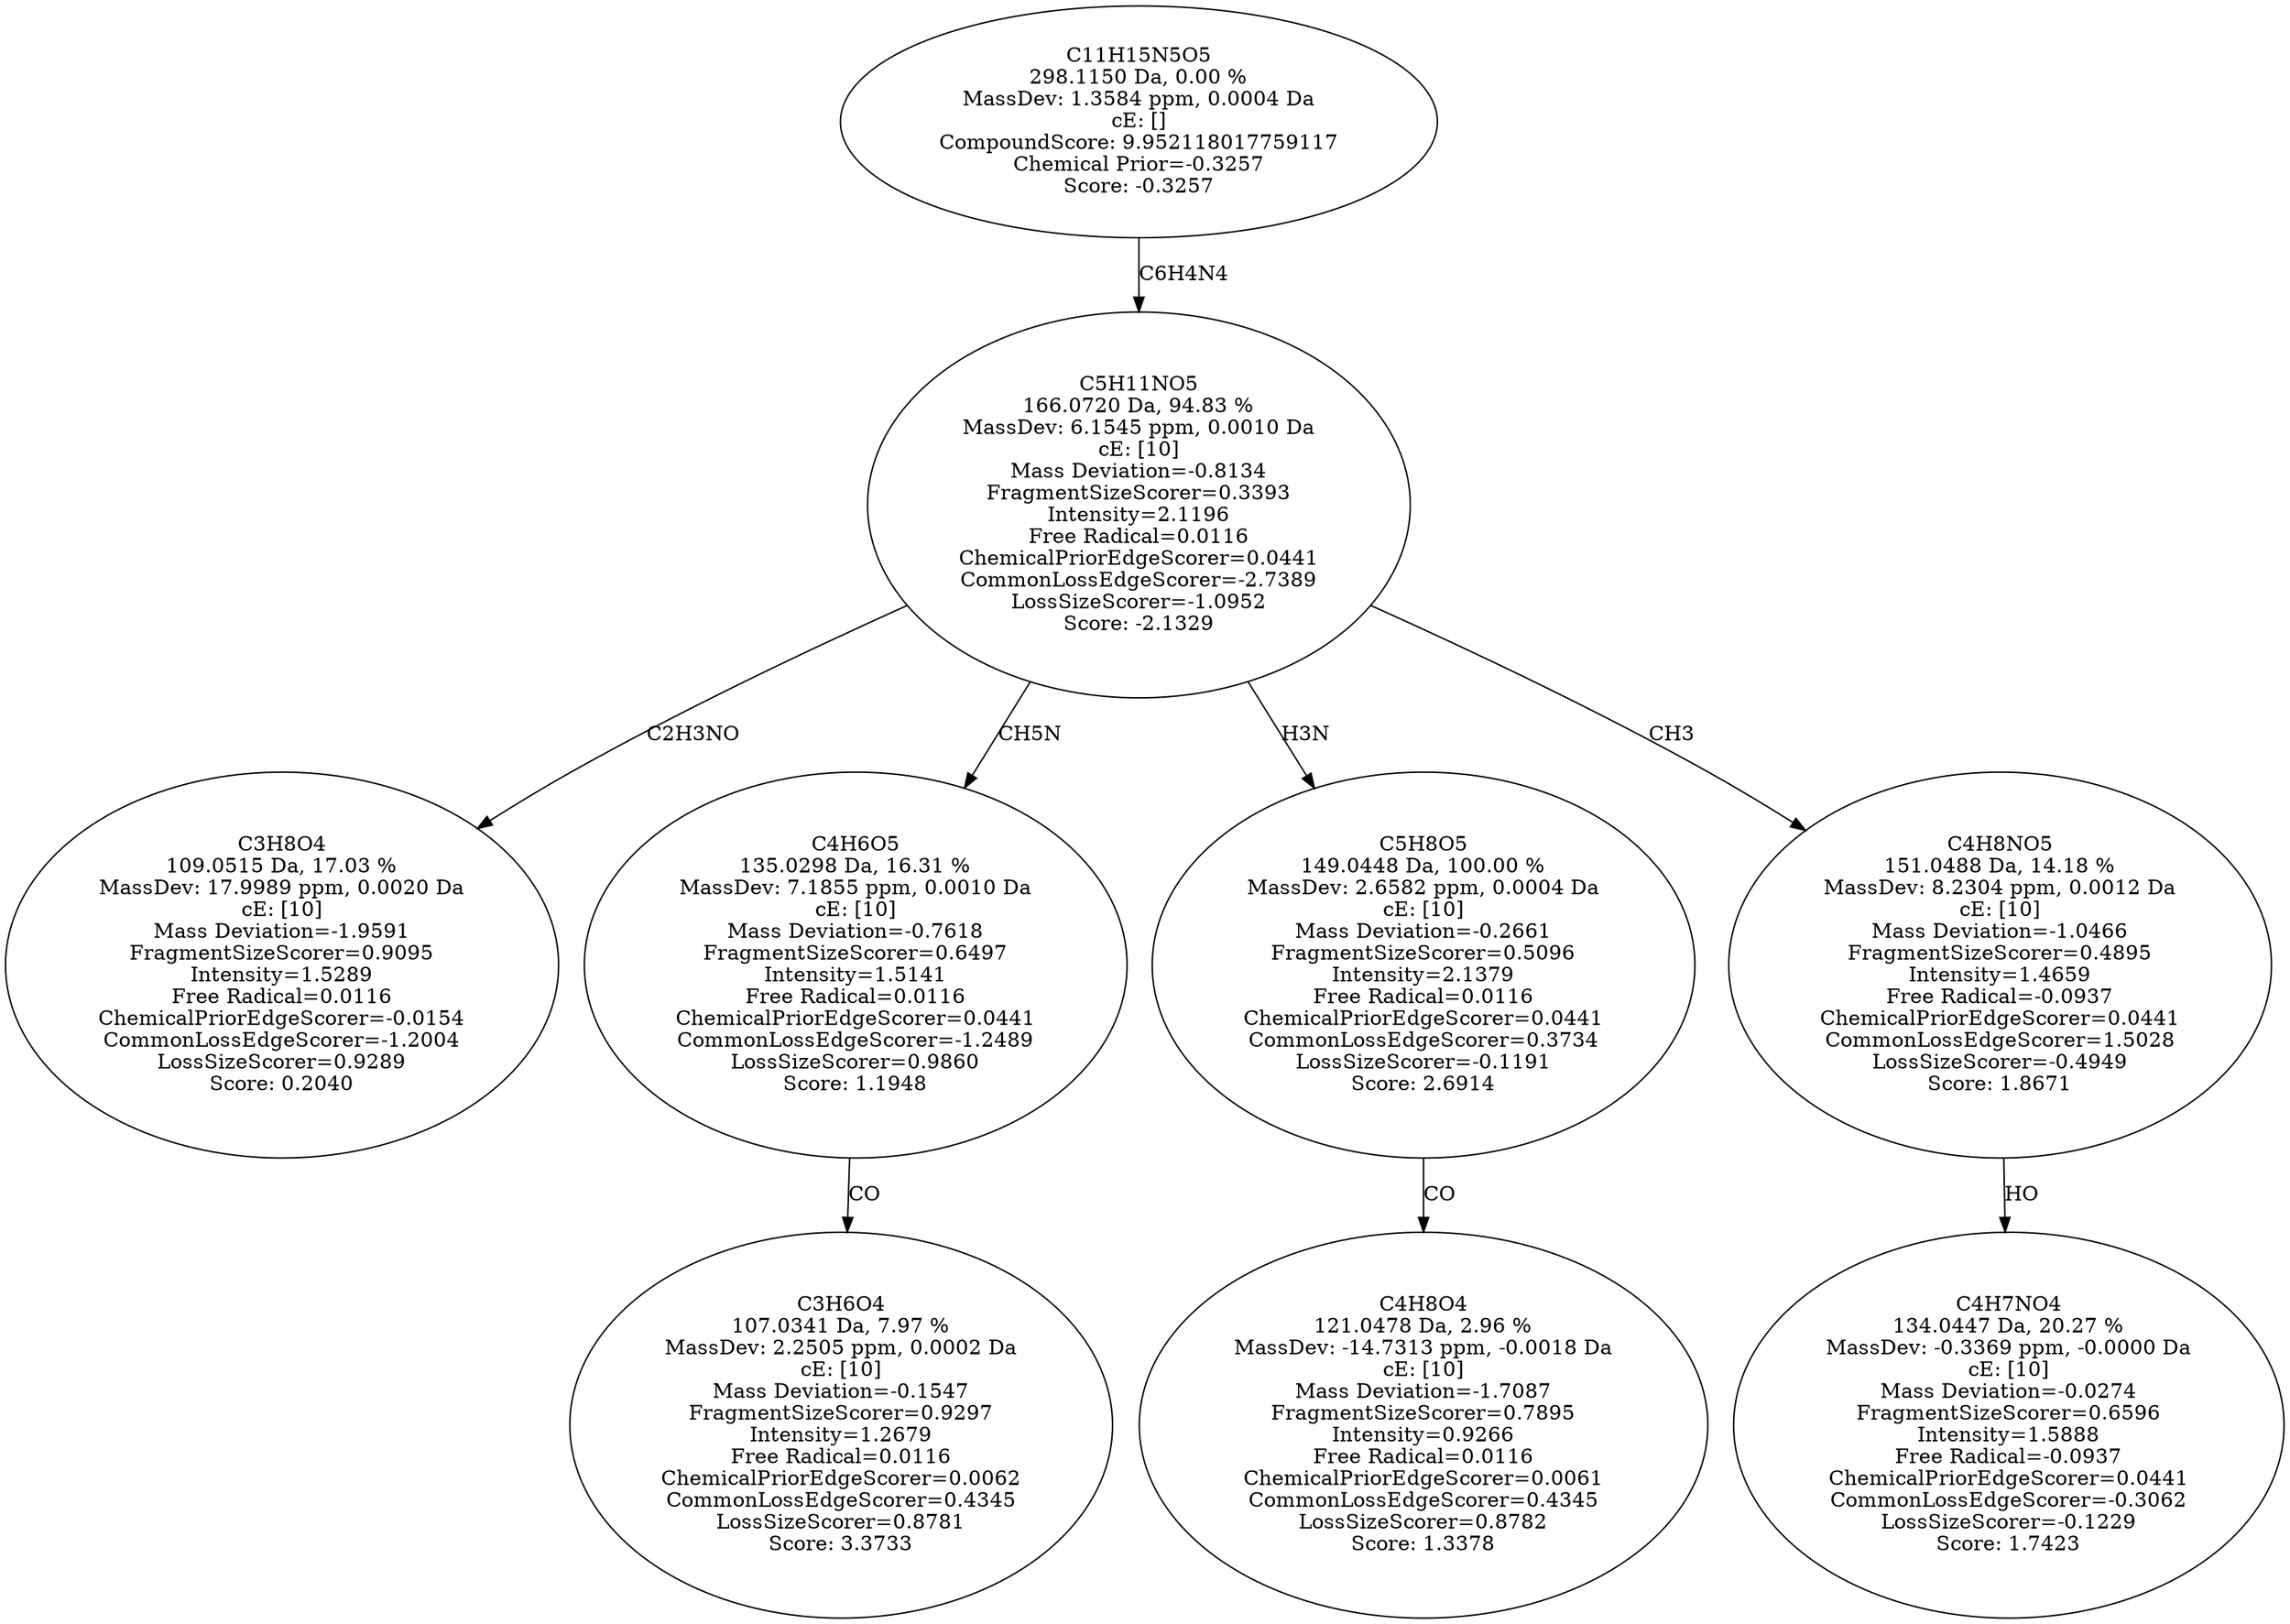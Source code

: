 strict digraph {
v1 [label="C3H8O4\n109.0515 Da, 17.03 %\nMassDev: 17.9989 ppm, 0.0020 Da\ncE: [10]\nMass Deviation=-1.9591\nFragmentSizeScorer=0.9095\nIntensity=1.5289\nFree Radical=0.0116\nChemicalPriorEdgeScorer=-0.0154\nCommonLossEdgeScorer=-1.2004\nLossSizeScorer=0.9289\nScore: 0.2040"];
v2 [label="C3H6O4\n107.0341 Da, 7.97 %\nMassDev: 2.2505 ppm, 0.0002 Da\ncE: [10]\nMass Deviation=-0.1547\nFragmentSizeScorer=0.9297\nIntensity=1.2679\nFree Radical=0.0116\nChemicalPriorEdgeScorer=0.0062\nCommonLossEdgeScorer=0.4345\nLossSizeScorer=0.8781\nScore: 3.3733"];
v3 [label="C4H6O5\n135.0298 Da, 16.31 %\nMassDev: 7.1855 ppm, 0.0010 Da\ncE: [10]\nMass Deviation=-0.7618\nFragmentSizeScorer=0.6497\nIntensity=1.5141\nFree Radical=0.0116\nChemicalPriorEdgeScorer=0.0441\nCommonLossEdgeScorer=-1.2489\nLossSizeScorer=0.9860\nScore: 1.1948"];
v4 [label="C4H8O4\n121.0478 Da, 2.96 %\nMassDev: -14.7313 ppm, -0.0018 Da\ncE: [10]\nMass Deviation=-1.7087\nFragmentSizeScorer=0.7895\nIntensity=0.9266\nFree Radical=0.0116\nChemicalPriorEdgeScorer=0.0061\nCommonLossEdgeScorer=0.4345\nLossSizeScorer=0.8782\nScore: 1.3378"];
v5 [label="C5H8O5\n149.0448 Da, 100.00 %\nMassDev: 2.6582 ppm, 0.0004 Da\ncE: [10]\nMass Deviation=-0.2661\nFragmentSizeScorer=0.5096\nIntensity=2.1379\nFree Radical=0.0116\nChemicalPriorEdgeScorer=0.0441\nCommonLossEdgeScorer=0.3734\nLossSizeScorer=-0.1191\nScore: 2.6914"];
v6 [label="C4H7NO4\n134.0447 Da, 20.27 %\nMassDev: -0.3369 ppm, -0.0000 Da\ncE: [10]\nMass Deviation=-0.0274\nFragmentSizeScorer=0.6596\nIntensity=1.5888\nFree Radical=-0.0937\nChemicalPriorEdgeScorer=0.0441\nCommonLossEdgeScorer=-0.3062\nLossSizeScorer=-0.1229\nScore: 1.7423"];
v7 [label="C4H8NO5\n151.0488 Da, 14.18 %\nMassDev: 8.2304 ppm, 0.0012 Da\ncE: [10]\nMass Deviation=-1.0466\nFragmentSizeScorer=0.4895\nIntensity=1.4659\nFree Radical=-0.0937\nChemicalPriorEdgeScorer=0.0441\nCommonLossEdgeScorer=1.5028\nLossSizeScorer=-0.4949\nScore: 1.8671"];
v8 [label="C5H11NO5\n166.0720 Da, 94.83 %\nMassDev: 6.1545 ppm, 0.0010 Da\ncE: [10]\nMass Deviation=-0.8134\nFragmentSizeScorer=0.3393\nIntensity=2.1196\nFree Radical=0.0116\nChemicalPriorEdgeScorer=0.0441\nCommonLossEdgeScorer=-2.7389\nLossSizeScorer=-1.0952\nScore: -2.1329"];
v9 [label="C11H15N5O5\n298.1150 Da, 0.00 %\nMassDev: 1.3584 ppm, 0.0004 Da\ncE: []\nCompoundScore: 9.952118017759117\nChemical Prior=-0.3257\nScore: -0.3257"];
v8 -> v1 [label="C2H3NO"];
v3 -> v2 [label="CO"];
v8 -> v3 [label="CH5N"];
v5 -> v4 [label="CO"];
v8 -> v5 [label="H3N"];
v7 -> v6 [label="HO"];
v8 -> v7 [label="CH3"];
v9 -> v8 [label="C6H4N4"];
}